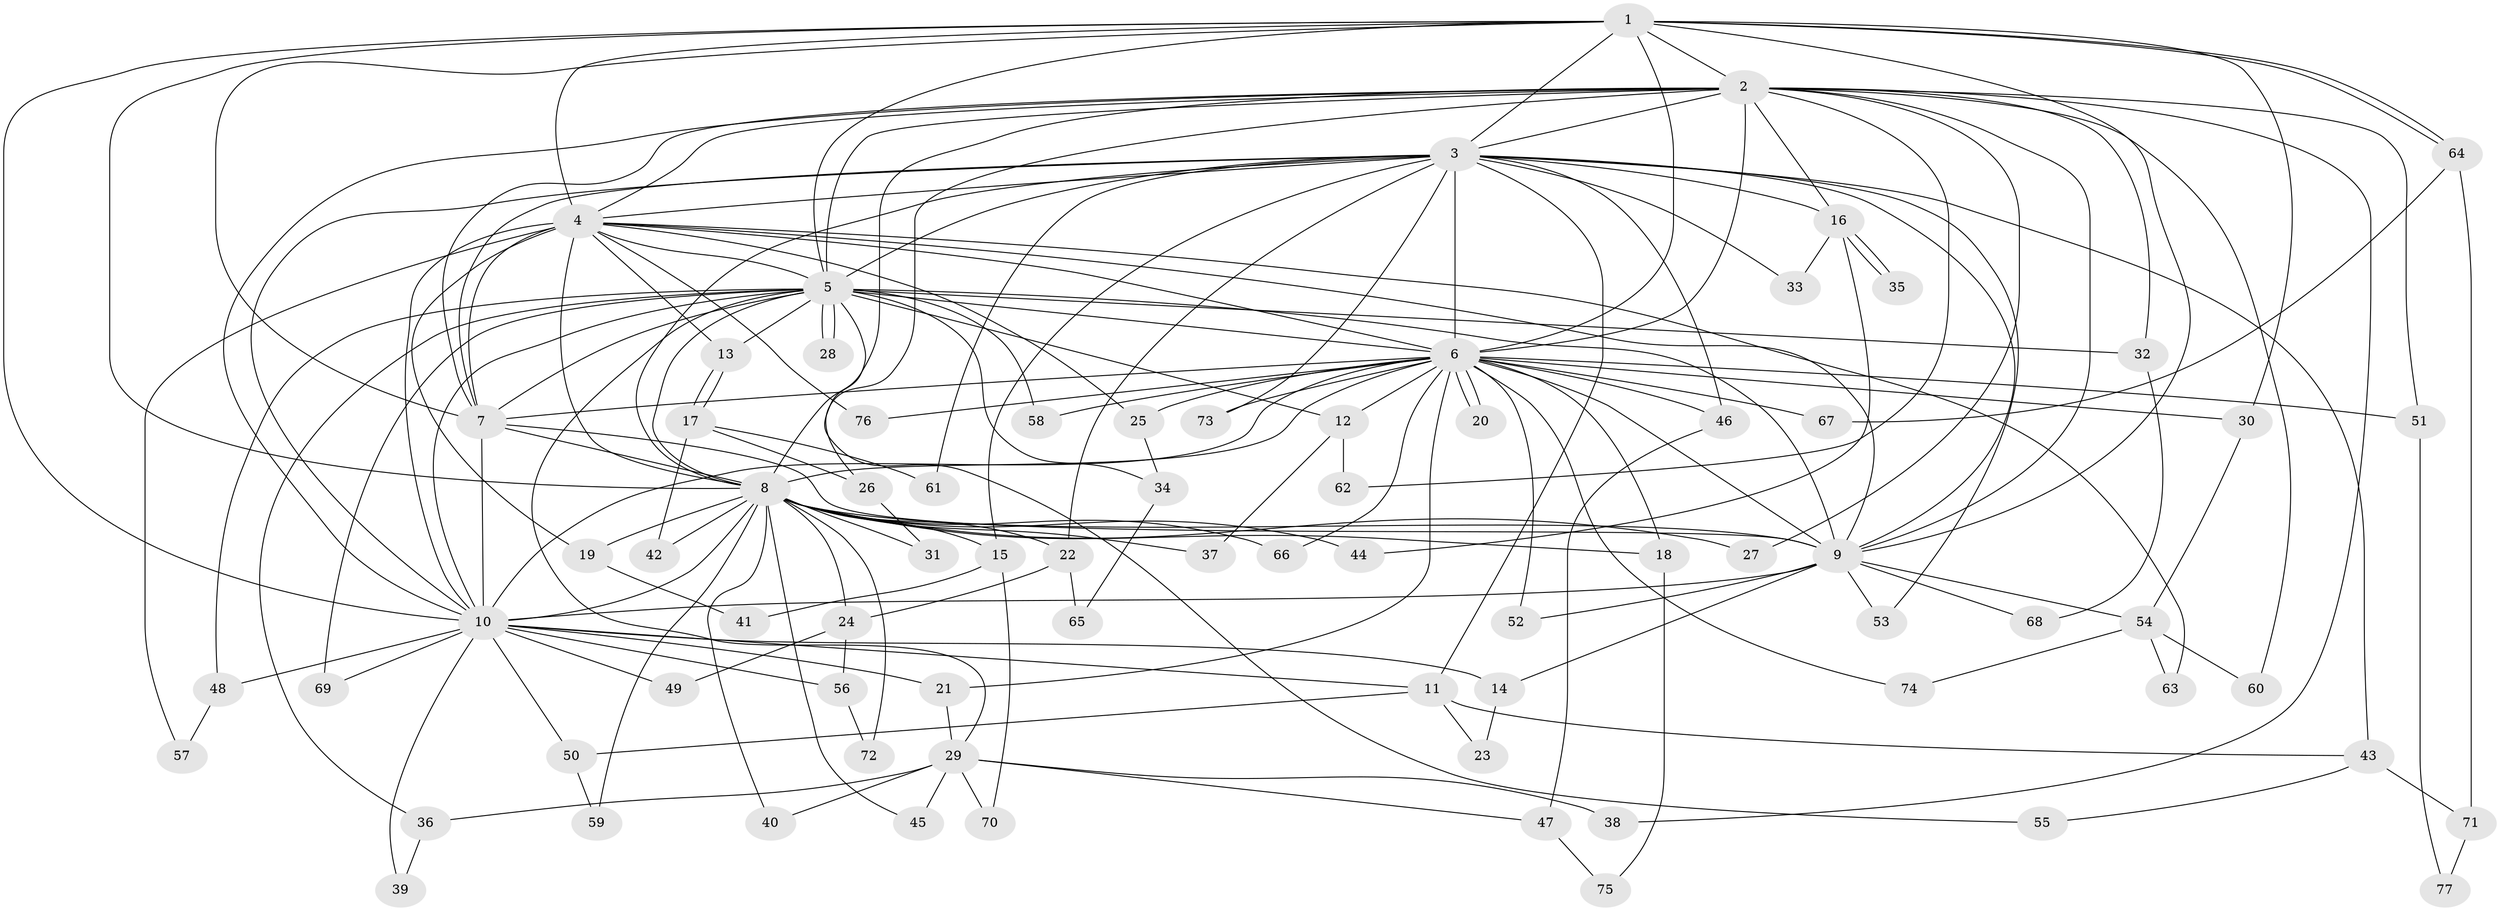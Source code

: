 // coarse degree distribution, {9: 0.01818181818181818, 26: 0.01818181818181818, 25: 0.01818181818181818, 11: 0.01818181818181818, 14: 0.01818181818181818, 20: 0.01818181818181818, 10: 0.01818181818181818, 5: 0.03636363636363636, 3: 0.2, 4: 0.10909090909090909, 6: 0.03636363636363636, 1: 0.03636363636363636, 2: 0.43636363636363634, 8: 0.01818181818181818}
// Generated by graph-tools (version 1.1) at 2025/41/03/06/25 10:41:33]
// undirected, 77 vertices, 179 edges
graph export_dot {
graph [start="1"]
  node [color=gray90,style=filled];
  1;
  2;
  3;
  4;
  5;
  6;
  7;
  8;
  9;
  10;
  11;
  12;
  13;
  14;
  15;
  16;
  17;
  18;
  19;
  20;
  21;
  22;
  23;
  24;
  25;
  26;
  27;
  28;
  29;
  30;
  31;
  32;
  33;
  34;
  35;
  36;
  37;
  38;
  39;
  40;
  41;
  42;
  43;
  44;
  45;
  46;
  47;
  48;
  49;
  50;
  51;
  52;
  53;
  54;
  55;
  56;
  57;
  58;
  59;
  60;
  61;
  62;
  63;
  64;
  65;
  66;
  67;
  68;
  69;
  70;
  71;
  72;
  73;
  74;
  75;
  76;
  77;
  1 -- 2;
  1 -- 3;
  1 -- 4;
  1 -- 5;
  1 -- 6;
  1 -- 7;
  1 -- 8;
  1 -- 9;
  1 -- 10;
  1 -- 30;
  1 -- 64;
  1 -- 64;
  2 -- 3;
  2 -- 4;
  2 -- 5;
  2 -- 6;
  2 -- 7;
  2 -- 8;
  2 -- 9;
  2 -- 10;
  2 -- 16;
  2 -- 26;
  2 -- 27;
  2 -- 32;
  2 -- 38;
  2 -- 51;
  2 -- 60;
  2 -- 62;
  3 -- 4;
  3 -- 5;
  3 -- 6;
  3 -- 7;
  3 -- 8;
  3 -- 9;
  3 -- 10;
  3 -- 11;
  3 -- 15;
  3 -- 16;
  3 -- 22;
  3 -- 33;
  3 -- 43;
  3 -- 46;
  3 -- 53;
  3 -- 61;
  3 -- 73;
  4 -- 5;
  4 -- 6;
  4 -- 7;
  4 -- 8;
  4 -- 9;
  4 -- 10;
  4 -- 13;
  4 -- 19;
  4 -- 25;
  4 -- 57;
  4 -- 63;
  4 -- 76;
  5 -- 6;
  5 -- 7;
  5 -- 8;
  5 -- 9;
  5 -- 10;
  5 -- 12;
  5 -- 13;
  5 -- 28;
  5 -- 28;
  5 -- 29;
  5 -- 32;
  5 -- 34;
  5 -- 36;
  5 -- 48;
  5 -- 55;
  5 -- 58;
  5 -- 69;
  6 -- 7;
  6 -- 8;
  6 -- 9;
  6 -- 10;
  6 -- 12;
  6 -- 18;
  6 -- 20;
  6 -- 20;
  6 -- 21;
  6 -- 25;
  6 -- 30;
  6 -- 46;
  6 -- 51;
  6 -- 52;
  6 -- 58;
  6 -- 66;
  6 -- 67;
  6 -- 73;
  6 -- 74;
  6 -- 76;
  7 -- 8;
  7 -- 9;
  7 -- 10;
  8 -- 9;
  8 -- 10;
  8 -- 15;
  8 -- 18;
  8 -- 19;
  8 -- 22;
  8 -- 24;
  8 -- 27;
  8 -- 31;
  8 -- 37;
  8 -- 40;
  8 -- 42;
  8 -- 44;
  8 -- 45;
  8 -- 59;
  8 -- 66;
  8 -- 72;
  9 -- 10;
  9 -- 14;
  9 -- 52;
  9 -- 53;
  9 -- 54;
  9 -- 68;
  10 -- 11;
  10 -- 14;
  10 -- 21;
  10 -- 39;
  10 -- 48;
  10 -- 49;
  10 -- 50;
  10 -- 56;
  10 -- 69;
  11 -- 23;
  11 -- 43;
  11 -- 50;
  12 -- 37;
  12 -- 62;
  13 -- 17;
  13 -- 17;
  14 -- 23;
  15 -- 41;
  15 -- 70;
  16 -- 33;
  16 -- 35;
  16 -- 35;
  16 -- 44;
  17 -- 26;
  17 -- 42;
  17 -- 61;
  18 -- 75;
  19 -- 41;
  21 -- 29;
  22 -- 24;
  22 -- 65;
  24 -- 49;
  24 -- 56;
  25 -- 34;
  26 -- 31;
  29 -- 36;
  29 -- 38;
  29 -- 40;
  29 -- 45;
  29 -- 47;
  29 -- 70;
  30 -- 54;
  32 -- 68;
  34 -- 65;
  36 -- 39;
  43 -- 55;
  43 -- 71;
  46 -- 47;
  47 -- 75;
  48 -- 57;
  50 -- 59;
  51 -- 77;
  54 -- 60;
  54 -- 63;
  54 -- 74;
  56 -- 72;
  64 -- 67;
  64 -- 71;
  71 -- 77;
}
